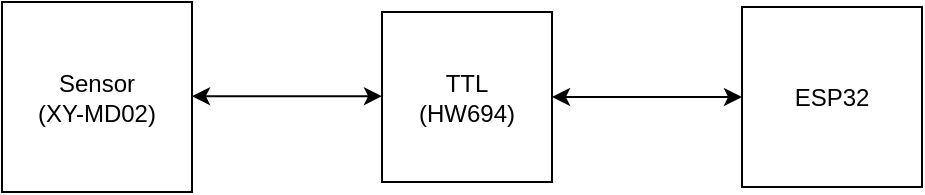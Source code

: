 <mxfile>
    <diagram id="OSPtNbMhG5G6taKnmMbb" name="Page-1">
        <mxGraphModel dx="942" dy="554" grid="1" gridSize="10" guides="1" tooltips="1" connect="1" arrows="1" fold="1" page="1" pageScale="1" pageWidth="850" pageHeight="1100" math="0" shadow="0">
            <root>
                <mxCell id="0"/>
                <mxCell id="1" parent="0"/>
                <mxCell id="2" value="Sensor&lt;br&gt;(XY-MD02)" style="whiteSpace=wrap;html=1;aspect=fixed;" vertex="1" parent="1">
                    <mxGeometry x="40" y="205" width="95" height="95" as="geometry"/>
                </mxCell>
                <mxCell id="3" value="ESP32" style="whiteSpace=wrap;html=1;aspect=fixed;" vertex="1" parent="1">
                    <mxGeometry x="410" y="207.5" width="90" height="90" as="geometry"/>
                </mxCell>
                <mxCell id="6" value="TTL&lt;br&gt;(HW694)" style="whiteSpace=wrap;html=1;aspect=fixed;" vertex="1" parent="1">
                    <mxGeometry x="230" y="210" width="85" height="85" as="geometry"/>
                </mxCell>
                <mxCell id="8" value="" style="endArrow=classic;startArrow=classic;html=1;exitX=1;exitY=0.5;exitDx=0;exitDy=0;entryX=0;entryY=0.5;entryDx=0;entryDy=0;" edge="1" parent="1" source="6" target="3">
                    <mxGeometry width="50" height="50" relative="1" as="geometry">
                        <mxPoint x="360" y="280" as="sourcePoint"/>
                        <mxPoint x="410" y="230" as="targetPoint"/>
                    </mxGeometry>
                </mxCell>
                <mxCell id="9" value="" style="endArrow=classic;startArrow=classic;html=1;exitX=1;exitY=0.5;exitDx=0;exitDy=0;entryX=0;entryY=0.5;entryDx=0;entryDy=0;" edge="1" parent="1">
                    <mxGeometry width="50" height="50" relative="1" as="geometry">
                        <mxPoint x="135" y="252.08" as="sourcePoint"/>
                        <mxPoint x="230" y="252.08" as="targetPoint"/>
                    </mxGeometry>
                </mxCell>
            </root>
        </mxGraphModel>
    </diagram>
</mxfile>
